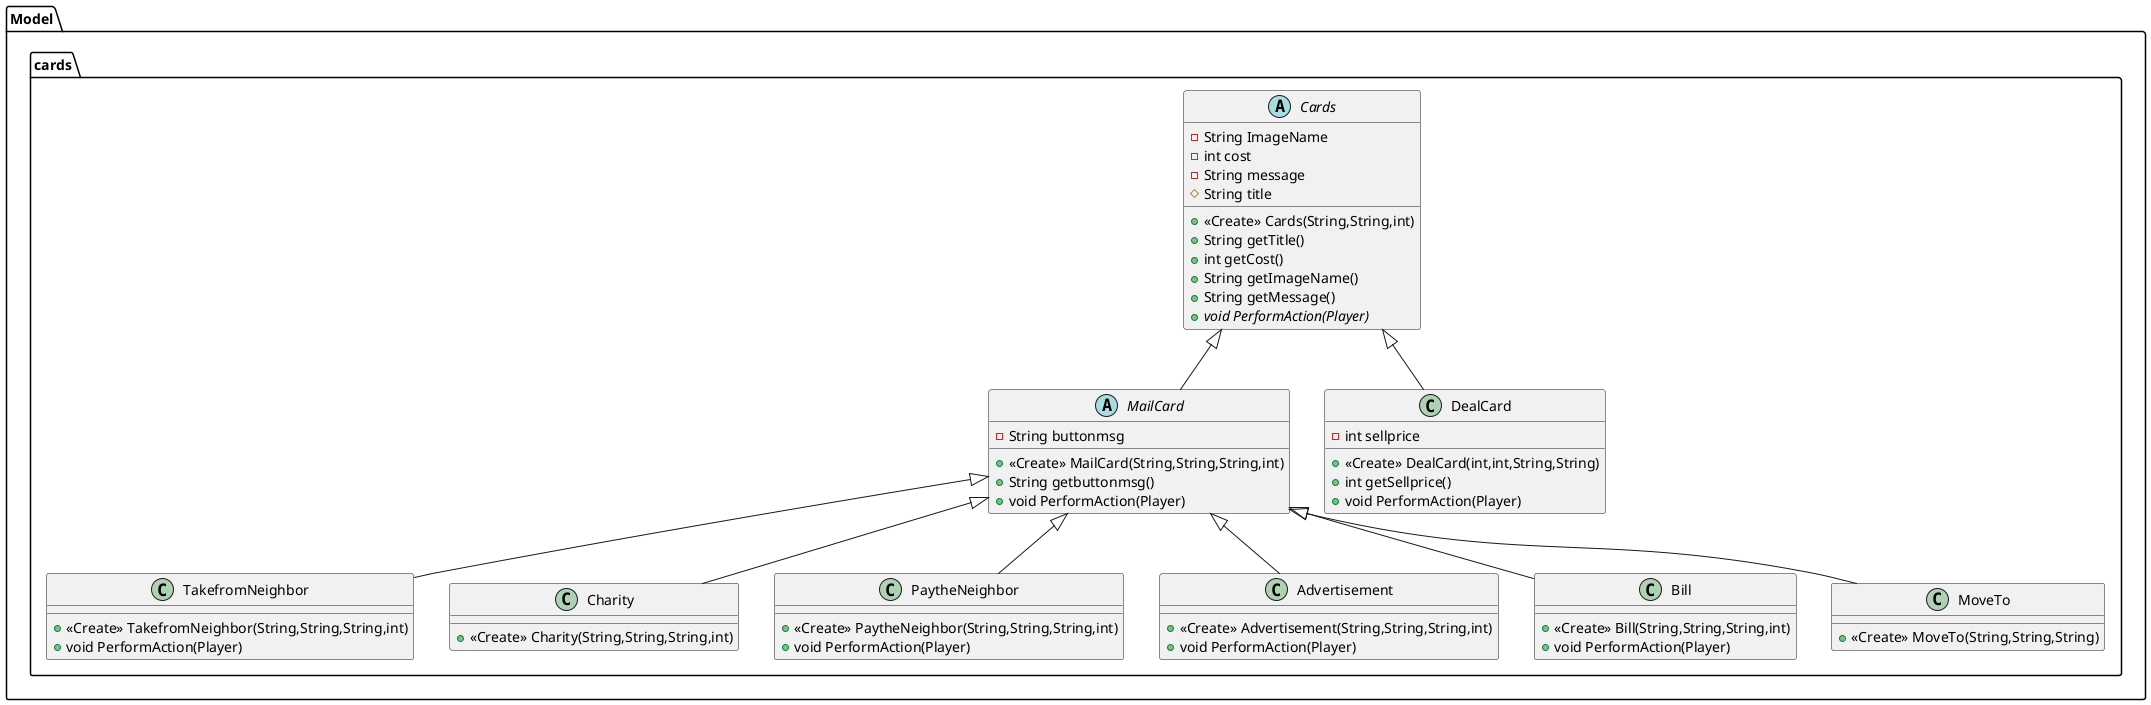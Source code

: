 @startuml
class Model.cards.TakefromNeighbor {
+ <<Create>> TakefromNeighbor(String,String,String,int)
+ void PerformAction(Player)
}
abstract class Model.cards.MailCard {
- String buttonmsg
+ <<Create>> MailCard(String,String,String,int)
+ String getbuttonmsg()
+ void PerformAction(Player)
}
class Model.cards.Charity {
+ <<Create>> Charity(String,String,String,int)
}
class Model.cards.PaytheNeighbor {
+ <<Create>> PaytheNeighbor(String,String,String,int)
+ void PerformAction(Player)
}
class Model.cards.DealCard {
- int sellprice
+ <<Create>> DealCard(int,int,String,String)
+ int getSellprice()
+ void PerformAction(Player)
}
class Model.cards.Advertisement {
+ <<Create>> Advertisement(String,String,String,int)
+ void PerformAction(Player)
}
class Model.cards.Bill {
+ <<Create>> Bill(String,String,String,int)
+ void PerformAction(Player)
}
class Model.cards.MoveTo {
+ <<Create>> MoveTo(String,String,String)
}
abstract class Model.cards.Cards {
- String ImageName
- int cost
- String message
# String title
+ <<Create>> Cards(String,String,int)
+ String getTitle()
+ int getCost()
+ String getImageName()
+ String getMessage()
+ {abstract}void PerformAction(Player)
}


Model.cards.MailCard <|-- Model.cards.TakefromNeighbor
Model.cards.Cards <|-- Model.cards.MailCard
Model.cards.MailCard <|-- Model.cards.Charity
Model.cards.MailCard <|-- Model.cards.PaytheNeighbor
Model.cards.Cards <|-- Model.cards.DealCard
Model.cards.MailCard <|-- Model.cards.Advertisement
Model.cards.MailCard <|-- Model.cards.Bill
Model.cards.MailCard <|-- Model.cards.MoveTo
@enduml